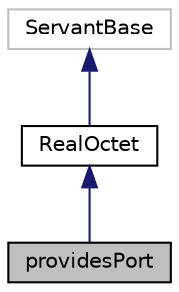 digraph "providesPort"
{
 // INTERACTIVE_SVG=YES
  edge [fontname="Helvetica",fontsize="10",labelfontname="Helvetica",labelfontsize="10"];
  node [fontname="Helvetica",fontsize="10",shape=record];
  Node1 [label="providesPort",height=0.2,width=0.4,color="black", fillcolor="grey75", style="filled", fontcolor="black"];
  Node2 -> Node1 [dir="back",color="midnightblue",fontsize="10",style="solid",fontname="Helvetica"];
  Node2 [label="RealOctet",height=0.2,width=0.4,color="black", fillcolor="white", style="filled",URL="$class_p_o_a___standard_interfaces_1_1_real_octet.html"];
  Node3 -> Node2 [dir="back",color="midnightblue",fontsize="10",style="solid",fontname="Helvetica"];
  Node3 [label="ServantBase",height=0.2,width=0.4,color="grey75", fillcolor="white", style="filled"];
}

